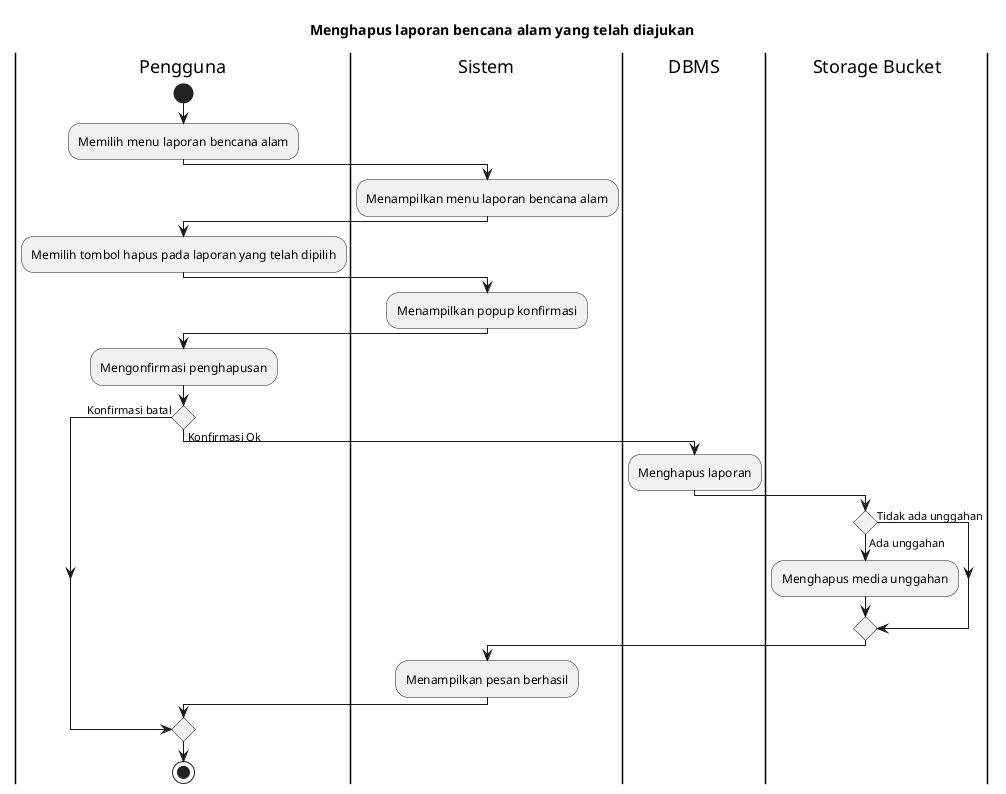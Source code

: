 @startuml UC-MAP-019 - Menghapus laporan bencana alam yang telah diajukan

title Menghapus laporan bencana alam yang telah diajukan

|Pengguna|
start
:Memilih menu laporan bencana alam;

|Sistem|
:Menampilkan menu laporan bencana alam;

|Pengguna|
:Memilih tombol hapus pada laporan yang telah dipilih;

|Sistem|
:Menampilkan popup konfirmasi;

|Pengguna|
:Mengonfirmasi penghapusan;

if () then (Konfirmasi batal)
else (Konfirmasi Ok)
  |DBMS|
  :Menghapus laporan;

  |Storage Bucket|
  if () then (Tidak ada unggahan)
  else (Ada unggahan)
    :Menghapus media unggahan;
  endif

  |Sistem|
  :Menampilkan pesan berhasil;
endif

|Pengguna|
stop

@enduml